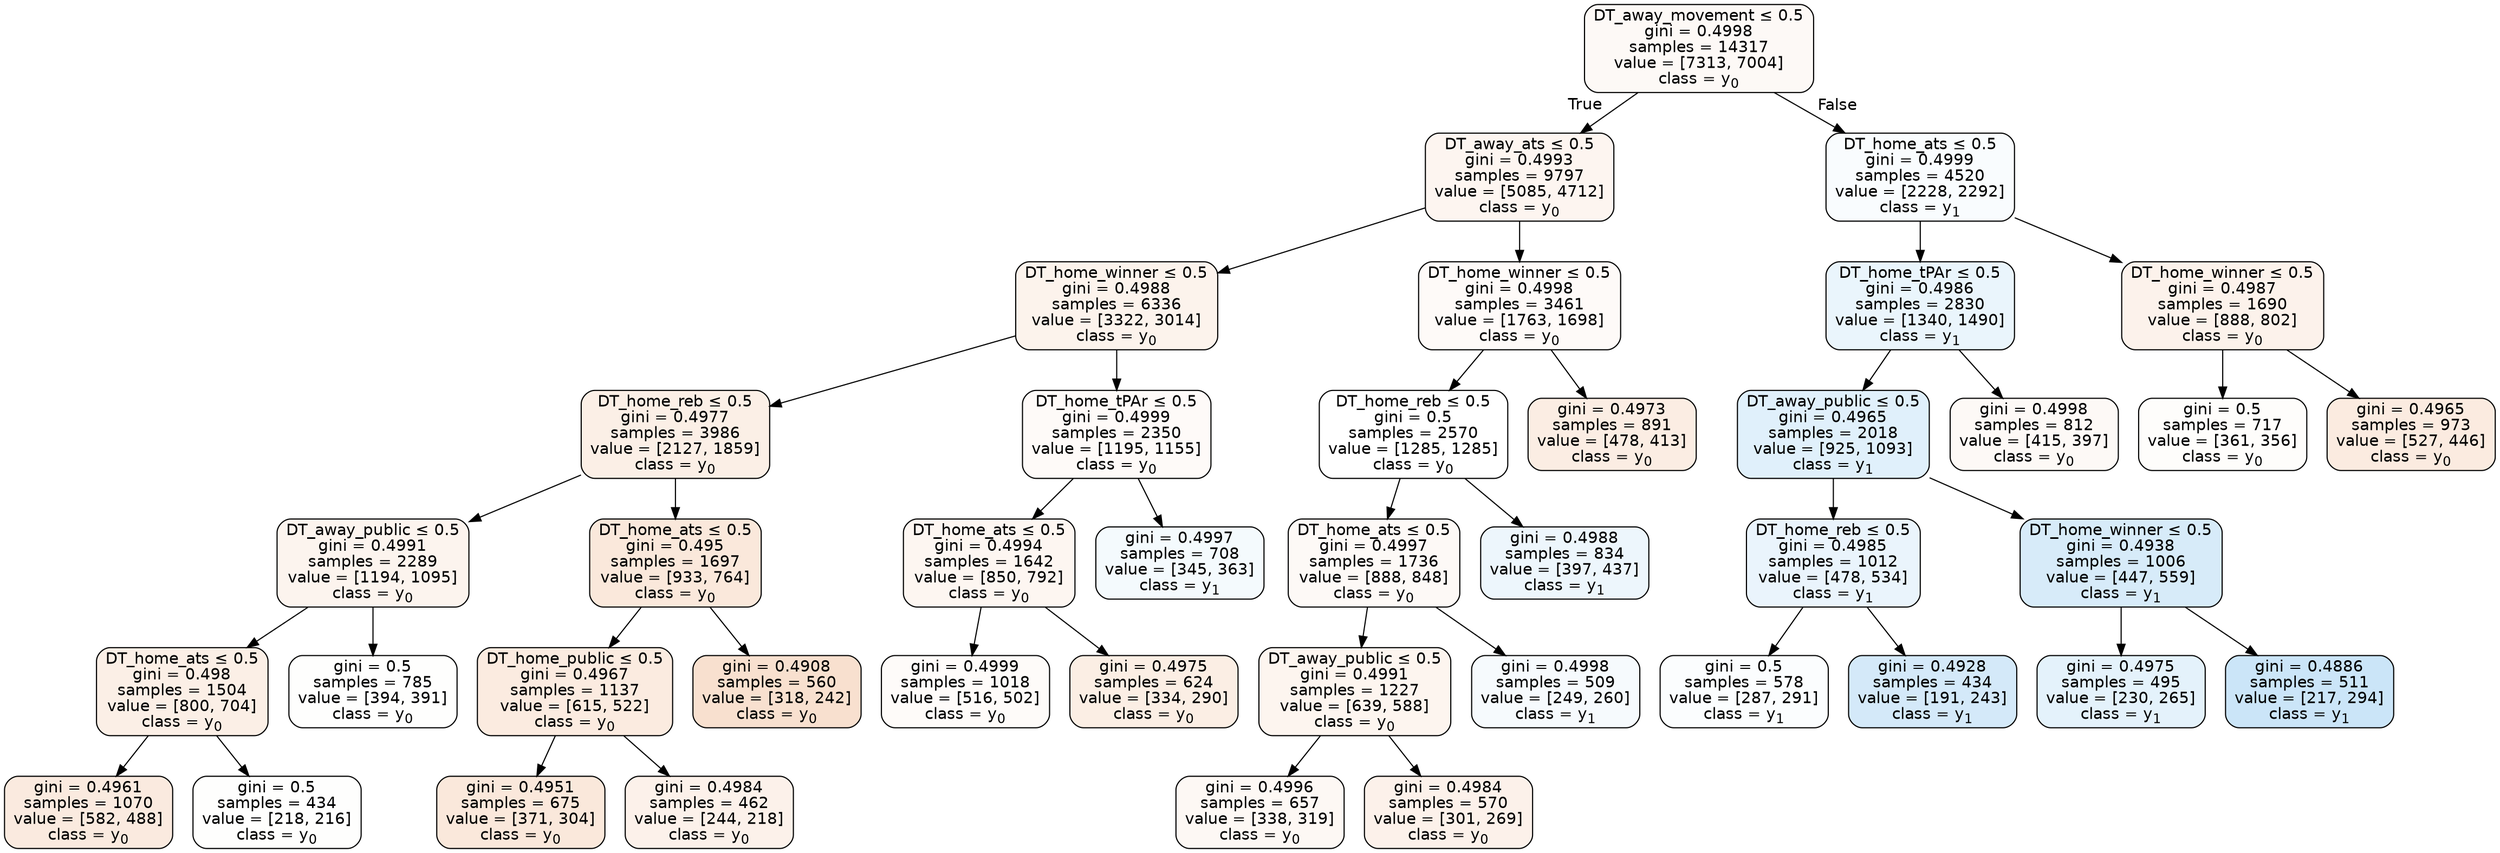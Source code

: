 digraph Tree {
node [shape=box, style="filled, rounded", color="black", fontname=helvetica] ;
edge [fontname=helvetica] ;
0 [label=<DT_away_movement &le; 0.5<br/>gini = 0.4998<br/>samples = 14317<br/>value = [7313, 7004]<br/>class = y<SUB>0</SUB>>, fillcolor="#e581390b"] ;
1 [label=<DT_away_ats &le; 0.5<br/>gini = 0.4993<br/>samples = 9797<br/>value = [5085, 4712]<br/>class = y<SUB>0</SUB>>, fillcolor="#e5813913"] ;
0 -> 1 [labeldistance=2.5, labelangle=45, headlabel="True"] ;
2 [label=<DT_home_winner &le; 0.5<br/>gini = 0.4988<br/>samples = 6336<br/>value = [3322, 3014]<br/>class = y<SUB>0</SUB>>, fillcolor="#e5813918"] ;
1 -> 2 ;
3 [label=<DT_home_reb &le; 0.5<br/>gini = 0.4977<br/>samples = 3986<br/>value = [2127, 1859]<br/>class = y<SUB>0</SUB>>, fillcolor="#e5813920"] ;
2 -> 3 ;
4 [label=<DT_away_public &le; 0.5<br/>gini = 0.4991<br/>samples = 2289<br/>value = [1194, 1095]<br/>class = y<SUB>0</SUB>>, fillcolor="#e5813915"] ;
3 -> 4 ;
5 [label=<DT_home_ats &le; 0.5<br/>gini = 0.498<br/>samples = 1504<br/>value = [800, 704]<br/>class = y<SUB>0</SUB>>, fillcolor="#e581391f"] ;
4 -> 5 ;
6 [label=<gini = 0.4961<br/>samples = 1070<br/>value = [582, 488]<br/>class = y<SUB>0</SUB>>, fillcolor="#e5813929"] ;
5 -> 6 ;
7 [label=<gini = 0.5<br/>samples = 434<br/>value = [218, 216]<br/>class = y<SUB>0</SUB>>, fillcolor="#e5813902"] ;
5 -> 7 ;
8 [label=<gini = 0.5<br/>samples = 785<br/>value = [394, 391]<br/>class = y<SUB>0</SUB>>, fillcolor="#e5813902"] ;
4 -> 8 ;
9 [label=<DT_home_ats &le; 0.5<br/>gini = 0.495<br/>samples = 1697<br/>value = [933, 764]<br/>class = y<SUB>0</SUB>>, fillcolor="#e581392e"] ;
3 -> 9 ;
10 [label=<DT_home_public &le; 0.5<br/>gini = 0.4967<br/>samples = 1137<br/>value = [615, 522]<br/>class = y<SUB>0</SUB>>, fillcolor="#e5813927"] ;
9 -> 10 ;
11 [label=<gini = 0.4951<br/>samples = 675<br/>value = [371, 304]<br/>class = y<SUB>0</SUB>>, fillcolor="#e581392e"] ;
10 -> 11 ;
12 [label=<gini = 0.4984<br/>samples = 462<br/>value = [244, 218]<br/>class = y<SUB>0</SUB>>, fillcolor="#e581391b"] ;
10 -> 12 ;
13 [label=<gini = 0.4908<br/>samples = 560<br/>value = [318, 242]<br/>class = y<SUB>0</SUB>>, fillcolor="#e581393d"] ;
9 -> 13 ;
14 [label=<DT_home_tPAr &le; 0.5<br/>gini = 0.4999<br/>samples = 2350<br/>value = [1195, 1155]<br/>class = y<SUB>0</SUB>>, fillcolor="#e5813909"] ;
2 -> 14 ;
15 [label=<DT_home_ats &le; 0.5<br/>gini = 0.4994<br/>samples = 1642<br/>value = [850, 792]<br/>class = y<SUB>0</SUB>>, fillcolor="#e5813911"] ;
14 -> 15 ;
16 [label=<gini = 0.4999<br/>samples = 1018<br/>value = [516, 502]<br/>class = y<SUB>0</SUB>>, fillcolor="#e5813907"] ;
15 -> 16 ;
17 [label=<gini = 0.4975<br/>samples = 624<br/>value = [334, 290]<br/>class = y<SUB>0</SUB>>, fillcolor="#e5813922"] ;
15 -> 17 ;
18 [label=<gini = 0.4997<br/>samples = 708<br/>value = [345, 363]<br/>class = y<SUB>1</SUB>>, fillcolor="#399de50d"] ;
14 -> 18 ;
19 [label=<DT_home_winner &le; 0.5<br/>gini = 0.4998<br/>samples = 3461<br/>value = [1763, 1698]<br/>class = y<SUB>0</SUB>>, fillcolor="#e5813909"] ;
1 -> 19 ;
20 [label=<DT_home_reb &le; 0.5<br/>gini = 0.5<br/>samples = 2570<br/>value = [1285, 1285]<br/>class = y<SUB>0</SUB>>, fillcolor="#e5813900"] ;
19 -> 20 ;
21 [label=<DT_home_ats &le; 0.5<br/>gini = 0.4997<br/>samples = 1736<br/>value = [888, 848]<br/>class = y<SUB>0</SUB>>, fillcolor="#e581390b"] ;
20 -> 21 ;
22 [label=<DT_away_public &le; 0.5<br/>gini = 0.4991<br/>samples = 1227<br/>value = [639, 588]<br/>class = y<SUB>0</SUB>>, fillcolor="#e5813914"] ;
21 -> 22 ;
23 [label=<gini = 0.4996<br/>samples = 657<br/>value = [338, 319]<br/>class = y<SUB>0</SUB>>, fillcolor="#e581390e"] ;
22 -> 23 ;
24 [label=<gini = 0.4984<br/>samples = 570<br/>value = [301, 269]<br/>class = y<SUB>0</SUB>>, fillcolor="#e581391b"] ;
22 -> 24 ;
25 [label=<gini = 0.4998<br/>samples = 509<br/>value = [249, 260]<br/>class = y<SUB>1</SUB>>, fillcolor="#399de50b"] ;
21 -> 25 ;
26 [label=<gini = 0.4988<br/>samples = 834<br/>value = [397, 437]<br/>class = y<SUB>1</SUB>>, fillcolor="#399de517"] ;
20 -> 26 ;
27 [label=<gini = 0.4973<br/>samples = 891<br/>value = [478, 413]<br/>class = y<SUB>0</SUB>>, fillcolor="#e5813923"] ;
19 -> 27 ;
28 [label=<DT_home_ats &le; 0.5<br/>gini = 0.4999<br/>samples = 4520<br/>value = [2228, 2292]<br/>class = y<SUB>1</SUB>>, fillcolor="#399de507"] ;
0 -> 28 [labeldistance=2.5, labelangle=-45, headlabel="False"] ;
29 [label=<DT_home_tPAr &le; 0.5<br/>gini = 0.4986<br/>samples = 2830<br/>value = [1340, 1490]<br/>class = y<SUB>1</SUB>>, fillcolor="#399de51a"] ;
28 -> 29 ;
30 [label=<DT_away_public &le; 0.5<br/>gini = 0.4965<br/>samples = 2018<br/>value = [925, 1093]<br/>class = y<SUB>1</SUB>>, fillcolor="#399de527"] ;
29 -> 30 ;
31 [label=<DT_home_reb &le; 0.5<br/>gini = 0.4985<br/>samples = 1012<br/>value = [478, 534]<br/>class = y<SUB>1</SUB>>, fillcolor="#399de51b"] ;
30 -> 31 ;
32 [label=<gini = 0.5<br/>samples = 578<br/>value = [287, 291]<br/>class = y<SUB>1</SUB>>, fillcolor="#399de504"] ;
31 -> 32 ;
33 [label=<gini = 0.4928<br/>samples = 434<br/>value = [191, 243]<br/>class = y<SUB>1</SUB>>, fillcolor="#399de537"] ;
31 -> 33 ;
34 [label=<DT_home_winner &le; 0.5<br/>gini = 0.4938<br/>samples = 1006<br/>value = [447, 559]<br/>class = y<SUB>1</SUB>>, fillcolor="#399de533"] ;
30 -> 34 ;
35 [label=<gini = 0.4975<br/>samples = 495<br/>value = [230, 265]<br/>class = y<SUB>1</SUB>>, fillcolor="#399de522"] ;
34 -> 35 ;
36 [label=<gini = 0.4886<br/>samples = 511<br/>value = [217, 294]<br/>class = y<SUB>1</SUB>>, fillcolor="#399de543"] ;
34 -> 36 ;
37 [label=<gini = 0.4998<br/>samples = 812<br/>value = [415, 397]<br/>class = y<SUB>0</SUB>>, fillcolor="#e581390b"] ;
29 -> 37 ;
38 [label=<DT_home_winner &le; 0.5<br/>gini = 0.4987<br/>samples = 1690<br/>value = [888, 802]<br/>class = y<SUB>0</SUB>>, fillcolor="#e5813919"] ;
28 -> 38 ;
39 [label=<gini = 0.5<br/>samples = 717<br/>value = [361, 356]<br/>class = y<SUB>0</SUB>>, fillcolor="#e5813904"] ;
38 -> 39 ;
40 [label=<gini = 0.4965<br/>samples = 973<br/>value = [527, 446]<br/>class = y<SUB>0</SUB>>, fillcolor="#e5813927"] ;
38 -> 40 ;
}